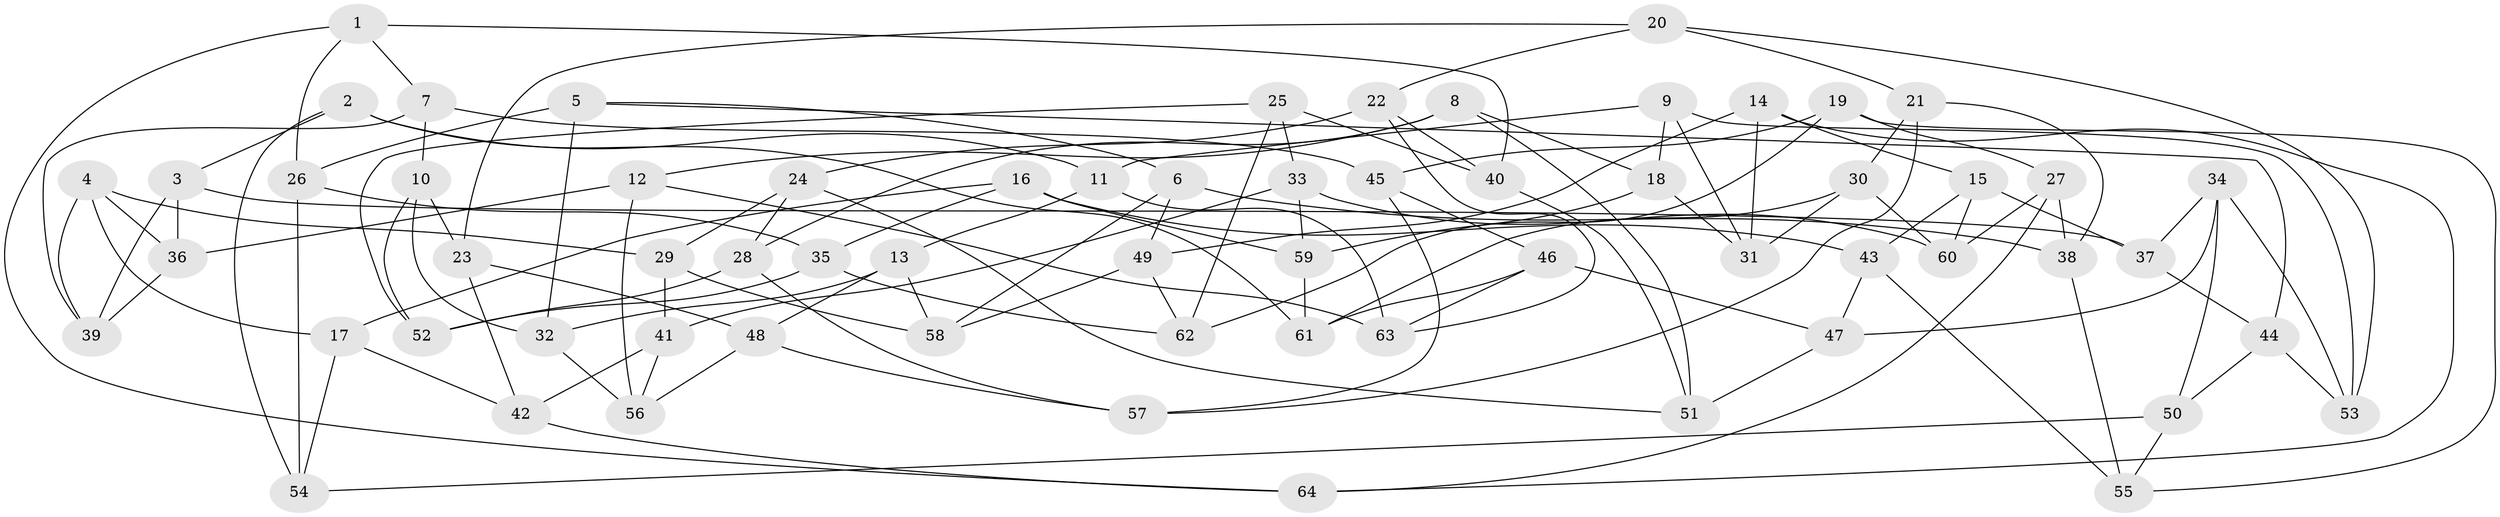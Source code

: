 // Generated by graph-tools (version 1.1) at 2025/56/03/09/25 04:56:39]
// undirected, 64 vertices, 128 edges
graph export_dot {
graph [start="1"]
  node [color=gray90,style=filled];
  1;
  2;
  3;
  4;
  5;
  6;
  7;
  8;
  9;
  10;
  11;
  12;
  13;
  14;
  15;
  16;
  17;
  18;
  19;
  20;
  21;
  22;
  23;
  24;
  25;
  26;
  27;
  28;
  29;
  30;
  31;
  32;
  33;
  34;
  35;
  36;
  37;
  38;
  39;
  40;
  41;
  42;
  43;
  44;
  45;
  46;
  47;
  48;
  49;
  50;
  51;
  52;
  53;
  54;
  55;
  56;
  57;
  58;
  59;
  60;
  61;
  62;
  63;
  64;
  1 -- 26;
  1 -- 40;
  1 -- 64;
  1 -- 7;
  2 -- 3;
  2 -- 11;
  2 -- 54;
  2 -- 61;
  3 -- 37;
  3 -- 39;
  3 -- 36;
  4 -- 29;
  4 -- 17;
  4 -- 36;
  4 -- 39;
  5 -- 26;
  5 -- 32;
  5 -- 44;
  5 -- 6;
  6 -- 58;
  6 -- 38;
  6 -- 49;
  7 -- 10;
  7 -- 39;
  7 -- 45;
  8 -- 51;
  8 -- 28;
  8 -- 12;
  8 -- 18;
  9 -- 11;
  9 -- 53;
  9 -- 18;
  9 -- 31;
  10 -- 52;
  10 -- 32;
  10 -- 23;
  11 -- 13;
  11 -- 63;
  12 -- 63;
  12 -- 56;
  12 -- 36;
  13 -- 58;
  13 -- 32;
  13 -- 48;
  14 -- 31;
  14 -- 49;
  14 -- 15;
  14 -- 64;
  15 -- 37;
  15 -- 60;
  15 -- 43;
  16 -- 43;
  16 -- 59;
  16 -- 17;
  16 -- 35;
  17 -- 54;
  17 -- 42;
  18 -- 31;
  18 -- 59;
  19 -- 55;
  19 -- 62;
  19 -- 27;
  19 -- 45;
  20 -- 53;
  20 -- 21;
  20 -- 22;
  20 -- 23;
  21 -- 30;
  21 -- 38;
  21 -- 57;
  22 -- 24;
  22 -- 63;
  22 -- 40;
  23 -- 48;
  23 -- 42;
  24 -- 28;
  24 -- 29;
  24 -- 51;
  25 -- 52;
  25 -- 33;
  25 -- 62;
  25 -- 40;
  26 -- 54;
  26 -- 35;
  27 -- 60;
  27 -- 64;
  27 -- 38;
  28 -- 57;
  28 -- 52;
  29 -- 58;
  29 -- 41;
  30 -- 31;
  30 -- 60;
  30 -- 61;
  32 -- 56;
  33 -- 41;
  33 -- 59;
  33 -- 60;
  34 -- 47;
  34 -- 50;
  34 -- 37;
  34 -- 53;
  35 -- 62;
  35 -- 52;
  36 -- 39;
  37 -- 44;
  38 -- 55;
  40 -- 51;
  41 -- 42;
  41 -- 56;
  42 -- 64;
  43 -- 55;
  43 -- 47;
  44 -- 53;
  44 -- 50;
  45 -- 57;
  45 -- 46;
  46 -- 47;
  46 -- 63;
  46 -- 61;
  47 -- 51;
  48 -- 57;
  48 -- 56;
  49 -- 62;
  49 -- 58;
  50 -- 54;
  50 -- 55;
  59 -- 61;
}
